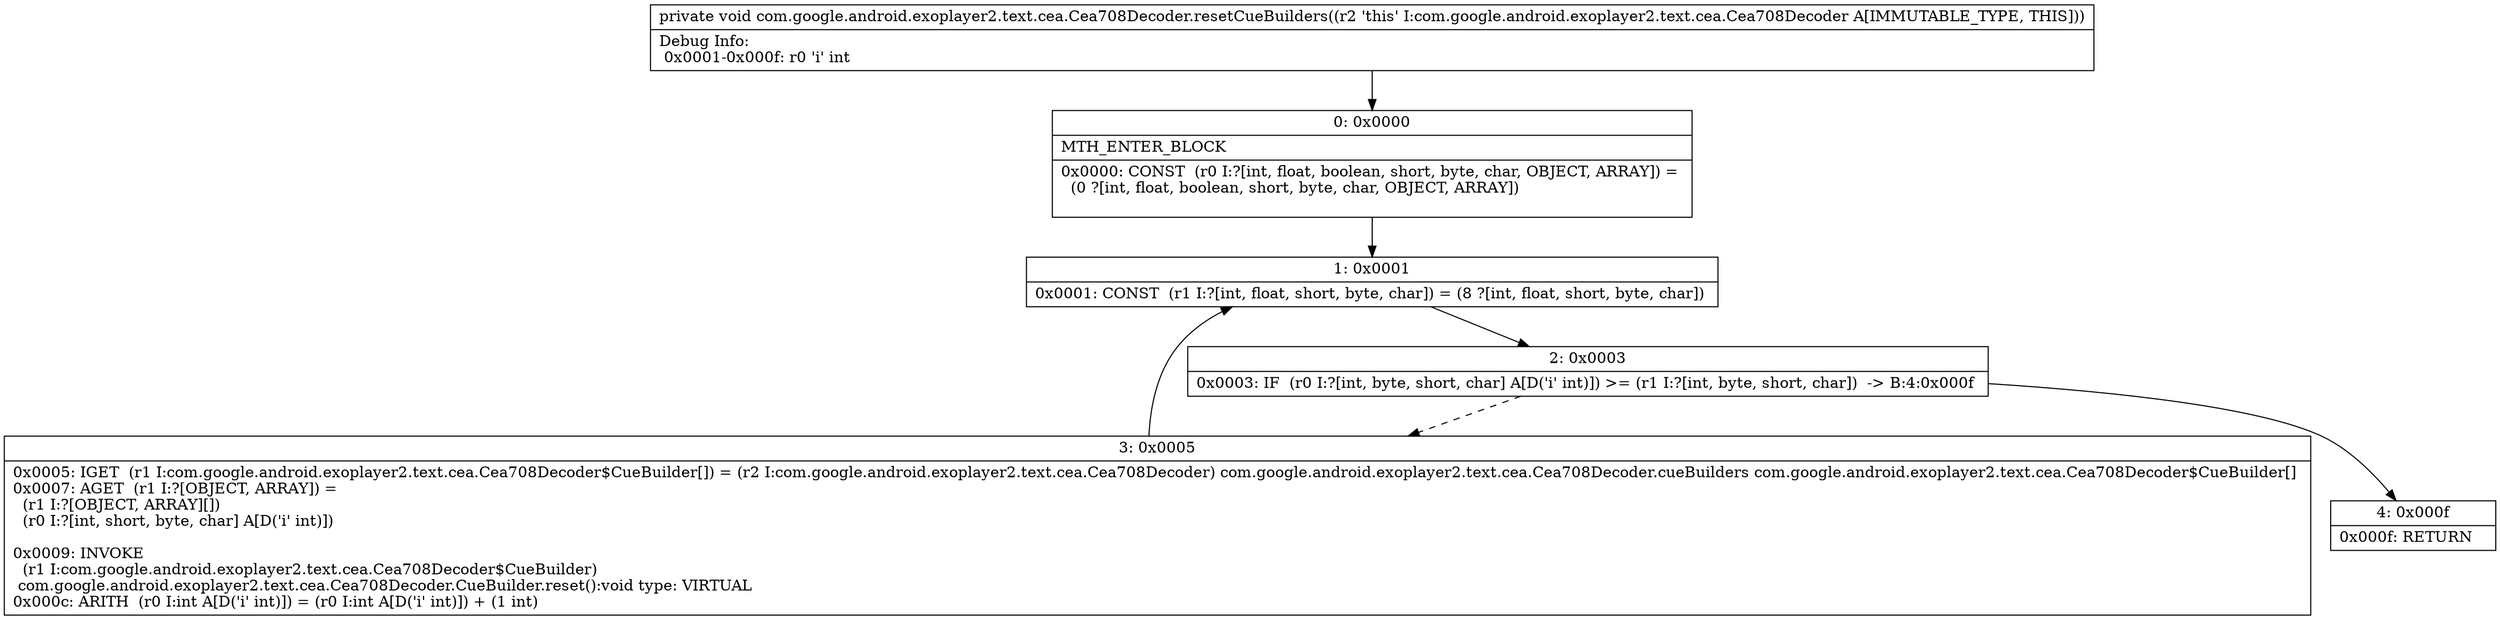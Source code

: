 digraph "CFG forcom.google.android.exoplayer2.text.cea.Cea708Decoder.resetCueBuilders()V" {
Node_0 [shape=record,label="{0\:\ 0x0000|MTH_ENTER_BLOCK\l|0x0000: CONST  (r0 I:?[int, float, boolean, short, byte, char, OBJECT, ARRAY]) = \l  (0 ?[int, float, boolean, short, byte, char, OBJECT, ARRAY])\l \l}"];
Node_1 [shape=record,label="{1\:\ 0x0001|0x0001: CONST  (r1 I:?[int, float, short, byte, char]) = (8 ?[int, float, short, byte, char]) \l}"];
Node_2 [shape=record,label="{2\:\ 0x0003|0x0003: IF  (r0 I:?[int, byte, short, char] A[D('i' int)]) \>= (r1 I:?[int, byte, short, char])  \-\> B:4:0x000f \l}"];
Node_3 [shape=record,label="{3\:\ 0x0005|0x0005: IGET  (r1 I:com.google.android.exoplayer2.text.cea.Cea708Decoder$CueBuilder[]) = (r2 I:com.google.android.exoplayer2.text.cea.Cea708Decoder) com.google.android.exoplayer2.text.cea.Cea708Decoder.cueBuilders com.google.android.exoplayer2.text.cea.Cea708Decoder$CueBuilder[] \l0x0007: AGET  (r1 I:?[OBJECT, ARRAY]) = \l  (r1 I:?[OBJECT, ARRAY][])\l  (r0 I:?[int, short, byte, char] A[D('i' int)])\l \l0x0009: INVOKE  \l  (r1 I:com.google.android.exoplayer2.text.cea.Cea708Decoder$CueBuilder)\l com.google.android.exoplayer2.text.cea.Cea708Decoder.CueBuilder.reset():void type: VIRTUAL \l0x000c: ARITH  (r0 I:int A[D('i' int)]) = (r0 I:int A[D('i' int)]) + (1 int) \l}"];
Node_4 [shape=record,label="{4\:\ 0x000f|0x000f: RETURN   \l}"];
MethodNode[shape=record,label="{private void com.google.android.exoplayer2.text.cea.Cea708Decoder.resetCueBuilders((r2 'this' I:com.google.android.exoplayer2.text.cea.Cea708Decoder A[IMMUTABLE_TYPE, THIS]))  | Debug Info:\l  0x0001\-0x000f: r0 'i' int\l}"];
MethodNode -> Node_0;
Node_0 -> Node_1;
Node_1 -> Node_2;
Node_2 -> Node_3[style=dashed];
Node_2 -> Node_4;
Node_3 -> Node_1;
}

